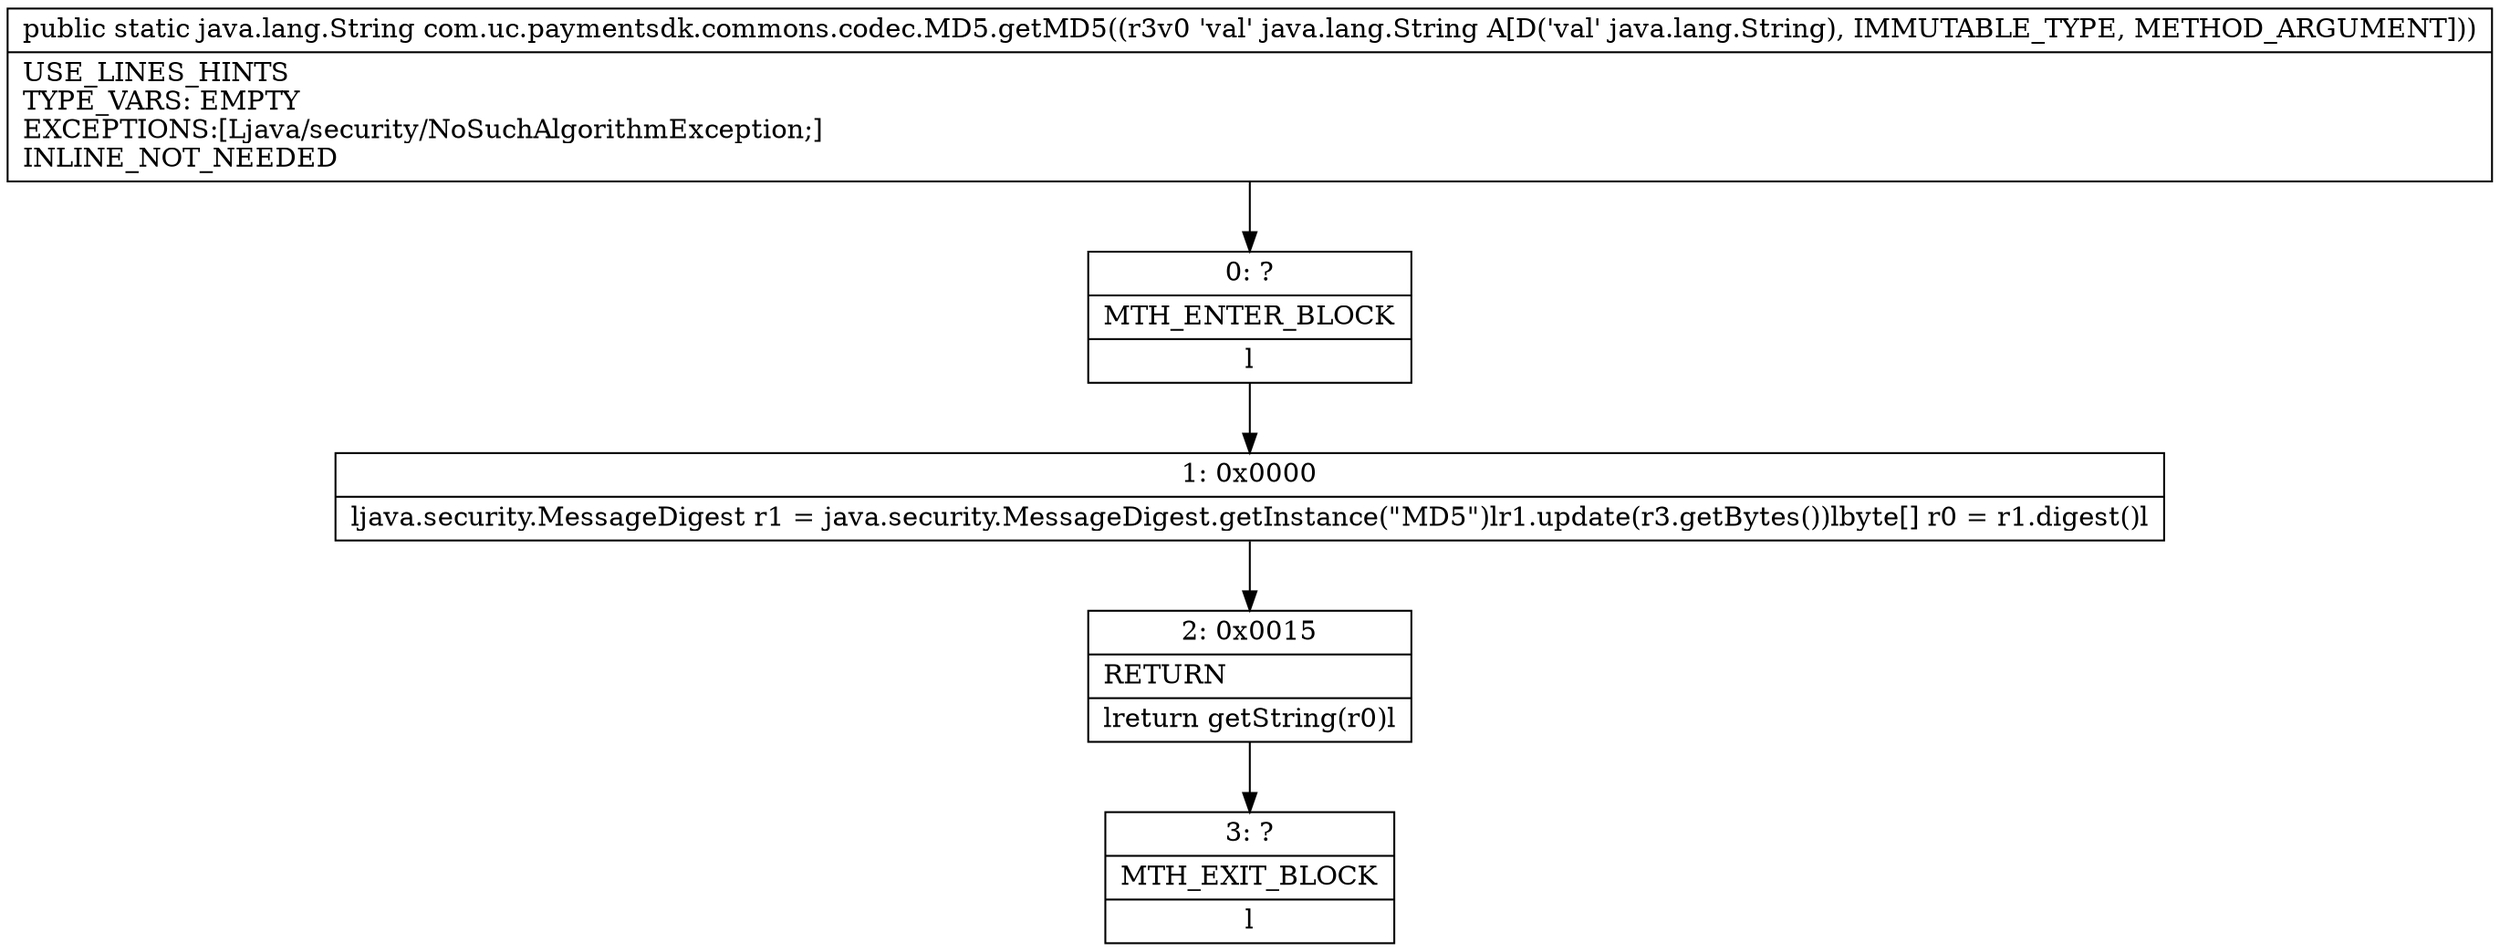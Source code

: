 digraph "CFG forcom.uc.paymentsdk.commons.codec.MD5.getMD5(Ljava\/lang\/String;)Ljava\/lang\/String;" {
Node_0 [shape=record,label="{0\:\ ?|MTH_ENTER_BLOCK\l|l}"];
Node_1 [shape=record,label="{1\:\ 0x0000|ljava.security.MessageDigest r1 = java.security.MessageDigest.getInstance(\"MD5\")lr1.update(r3.getBytes())lbyte[] r0 = r1.digest()l}"];
Node_2 [shape=record,label="{2\:\ 0x0015|RETURN\l|lreturn getString(r0)l}"];
Node_3 [shape=record,label="{3\:\ ?|MTH_EXIT_BLOCK\l|l}"];
MethodNode[shape=record,label="{public static java.lang.String com.uc.paymentsdk.commons.codec.MD5.getMD5((r3v0 'val' java.lang.String A[D('val' java.lang.String), IMMUTABLE_TYPE, METHOD_ARGUMENT]))  | USE_LINES_HINTS\lTYPE_VARS: EMPTY\lEXCEPTIONS:[Ljava\/security\/NoSuchAlgorithmException;]\lINLINE_NOT_NEEDED\l}"];
MethodNode -> Node_0;
Node_0 -> Node_1;
Node_1 -> Node_2;
Node_2 -> Node_3;
}


